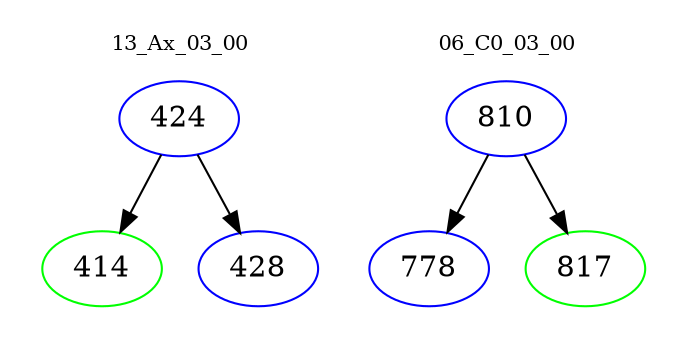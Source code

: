 digraph{
subgraph cluster_0 {
color = white
label = "13_Ax_03_00";
fontsize=10;
T0_424 [label="424", color="blue"]
T0_424 -> T0_414 [color="black"]
T0_414 [label="414", color="green"]
T0_424 -> T0_428 [color="black"]
T0_428 [label="428", color="blue"]
}
subgraph cluster_1 {
color = white
label = "06_C0_03_00";
fontsize=10;
T1_810 [label="810", color="blue"]
T1_810 -> T1_778 [color="black"]
T1_778 [label="778", color="blue"]
T1_810 -> T1_817 [color="black"]
T1_817 [label="817", color="green"]
}
}
